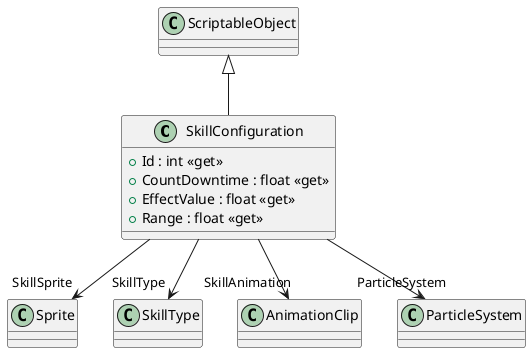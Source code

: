 @startuml
class SkillConfiguration {
    + Id : int <<get>>
    + CountDowntime : float <<get>>
    + EffectValue : float <<get>>
    + Range : float <<get>>
}
ScriptableObject <|-- SkillConfiguration
SkillConfiguration --> "SkillSprite" Sprite
SkillConfiguration --> "SkillType" SkillType
SkillConfiguration --> "SkillAnimation" AnimationClip
SkillConfiguration --> "ParticleSystem" ParticleSystem
@enduml
